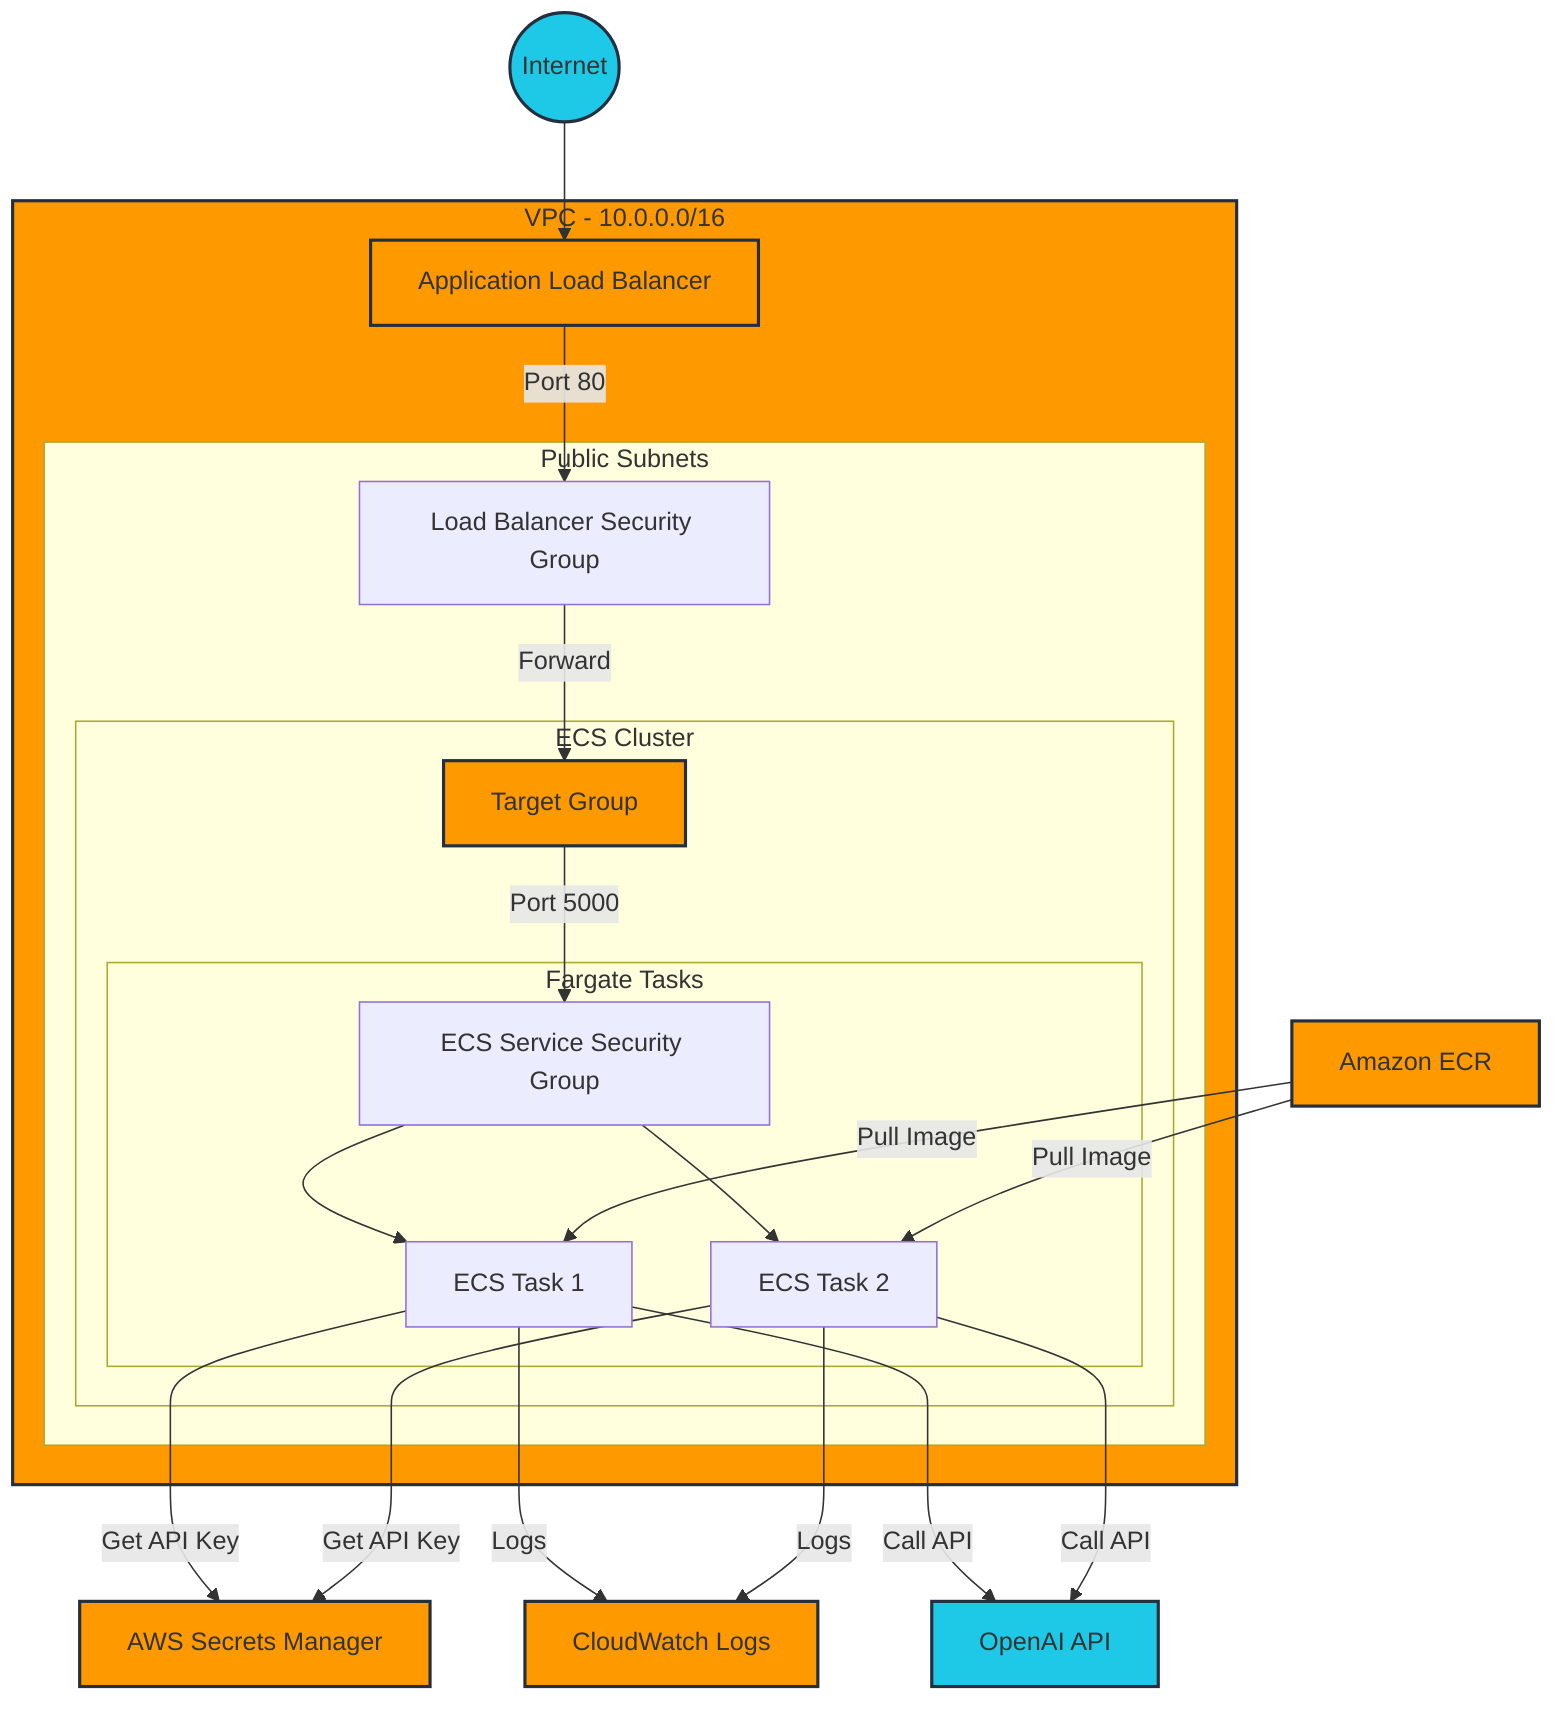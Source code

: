 graph TD
    %% Internet Gateway and VPC
    Internet((Internet)) --> ALB[Application Load Balancer]
    subgraph VPC[VPC - 10.0.0.0/16]
        %% Load Balancer and Security
        ALB --> |Port 80| SG1[Load Balancer Security Group]
        
        subgraph Public Subnets
            SG1 --> |Forward| TG[Target Group]
            
            subgraph "ECS Cluster"
                TG --> |Port 5000| SG2[ECS Service Security Group]
                
                subgraph "Fargate Tasks"
                    Task1[ECS Task 1]
                    Task2[ECS Task 2]
                    SG2 --> Task1
                    SG2 --> Task2
                end
            end
        end
    end
    
    %% External Services
    Task1 --> |Get API Key| SM[AWS Secrets Manager]
    Task2 --> |Get API Key| SM
    
    Task1 --> |Logs| CW[CloudWatch Logs]
    Task2 --> |Logs| CW
    
    Task1 --> |Call API| OpenAI[OpenAI API]
    Task2 --> |Call API| OpenAI
    
    %% ECR for Container Images
    ECR[Amazon ECR] --> |Pull Image| Task1
    ECR --> |Pull Image| Task2

    %% Styling
    classDef aws fill:#FF9900,stroke:#232F3E,stroke-width:2px;
    classDef external fill:#1EC9E8,stroke:#232F3E,stroke-width:2px;
    
    class ALB,VPC,TG,SM,CW,ECR aws;
    class OpenAI,Internet external;